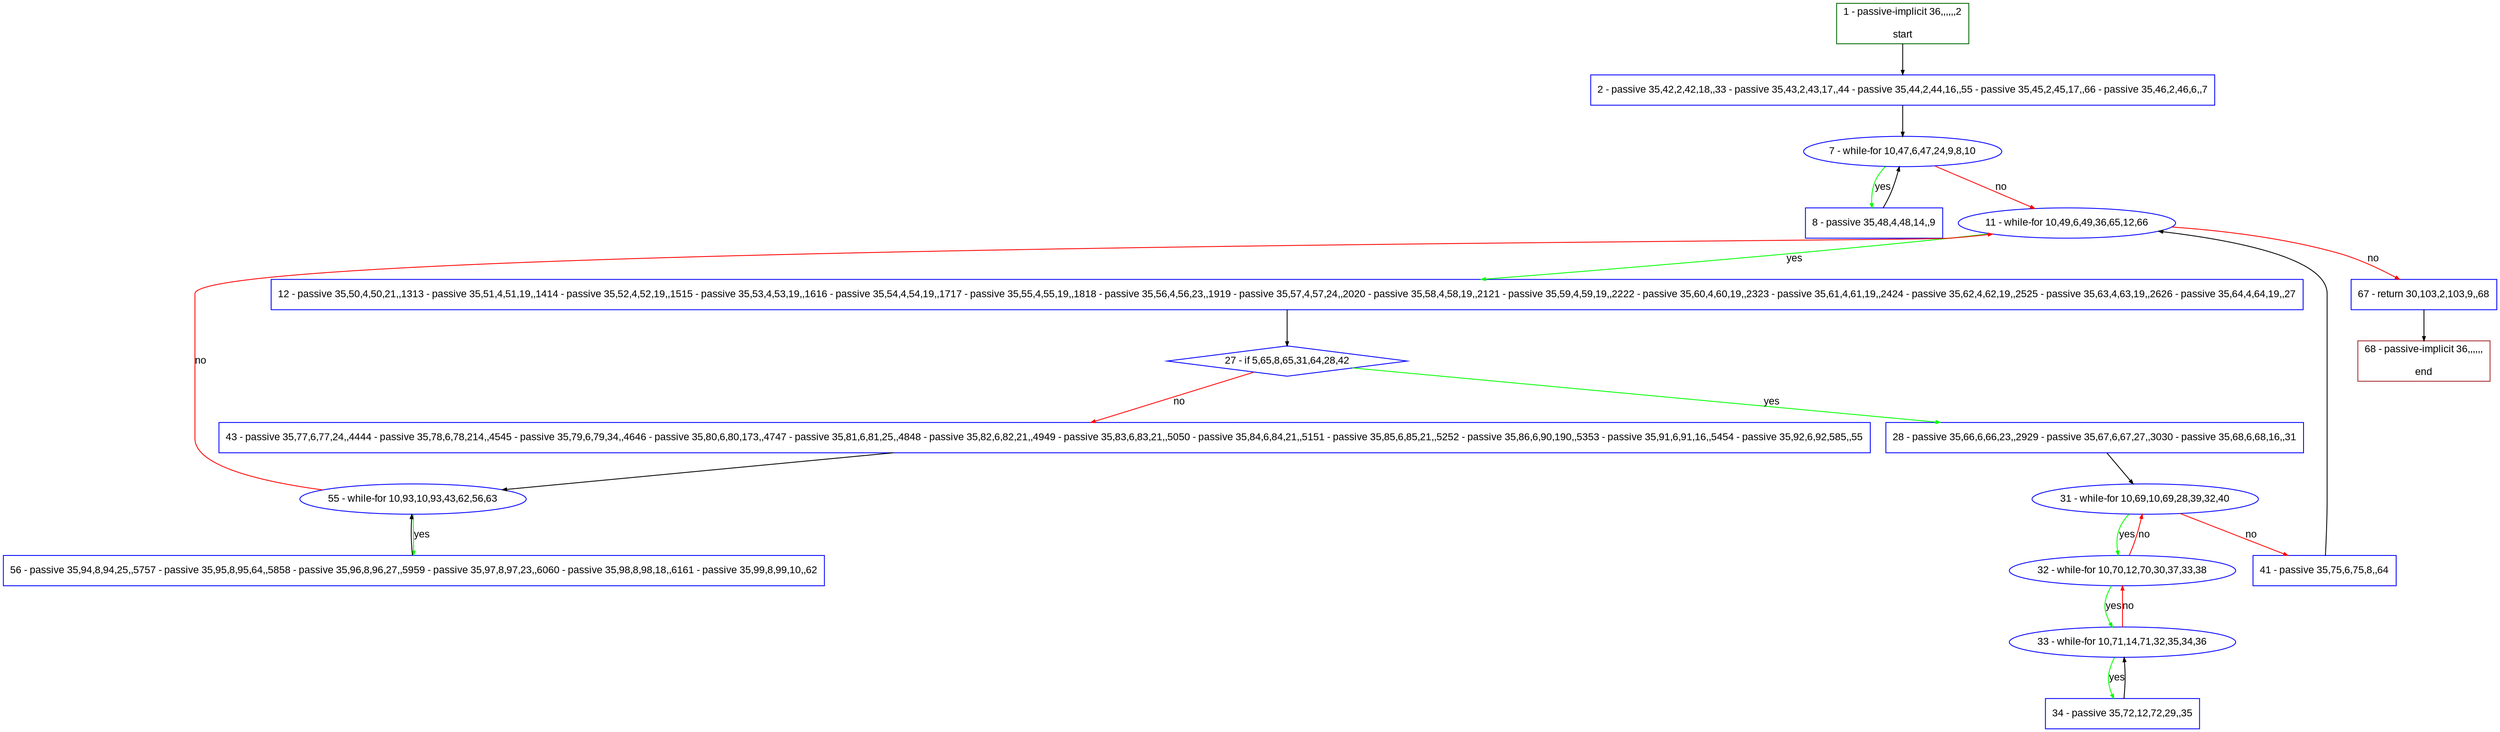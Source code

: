 digraph "" {
  graph [pack="true", label="", fontsize="12", packmode="clust", fontname="Arial", fillcolor="#FFFFCC", bgcolor="white", style="rounded,filled", compound="true"];
  node [node_initialized="no", label="", color="grey", fontsize="12", fillcolor="white", fontname="Arial", style="filled", shape="rectangle", compound="true", fixedsize="false"];
  edge [fontcolor="black", arrowhead="normal", arrowtail="none", arrowsize="0.5", ltail="", label="", color="black", fontsize="12", lhead="", fontname="Arial", dir="forward", compound="true"];
  __N1 [label="2 - passive 35,42,2,42,18,,33 - passive 35,43,2,43,17,,44 - passive 35,44,2,44,16,,55 - passive 35,45,2,45,17,,66 - passive 35,46,2,46,6,,7", color="#0000ff", fillcolor="#ffffff", style="filled", shape="box"];
  __N2 [label="1 - passive-implicit 36,,,,,,2\n\nstart", color="#006400", fillcolor="#ffffff", style="filled", shape="box"];
  __N3 [label="7 - while-for 10,47,6,47,24,9,8,10", color="#0000ff", fillcolor="#ffffff", style="filled", shape="oval"];
  __N4 [label="8 - passive 35,48,4,48,14,,9", color="#0000ff", fillcolor="#ffffff", style="filled", shape="box"];
  __N5 [label="11 - while-for 10,49,6,49,36,65,12,66", color="#0000ff", fillcolor="#ffffff", style="filled", shape="oval"];
  __N6 [label="12 - passive 35,50,4,50,21,,1313 - passive 35,51,4,51,19,,1414 - passive 35,52,4,52,19,,1515 - passive 35,53,4,53,19,,1616 - passive 35,54,4,54,19,,1717 - passive 35,55,4,55,19,,1818 - passive 35,56,4,56,23,,1919 - passive 35,57,4,57,24,,2020 - passive 35,58,4,58,19,,2121 - passive 35,59,4,59,19,,2222 - passive 35,60,4,60,19,,2323 - passive 35,61,4,61,19,,2424 - passive 35,62,4,62,19,,2525 - passive 35,63,4,63,19,,2626 - passive 35,64,4,64,19,,27", color="#0000ff", fillcolor="#ffffff", style="filled", shape="box"];
  __N7 [label="67 - return 30,103,2,103,9,,68", color="#0000ff", fillcolor="#ffffff", style="filled", shape="box"];
  __N8 [label="27 - if 5,65,8,65,31,64,28,42", color="#0000ff", fillcolor="#ffffff", style="filled", shape="diamond"];
  __N9 [label="28 - passive 35,66,6,66,23,,2929 - passive 35,67,6,67,27,,3030 - passive 35,68,6,68,16,,31", color="#0000ff", fillcolor="#ffffff", style="filled", shape="box"];
  __N10 [label="43 - passive 35,77,6,77,24,,4444 - passive 35,78,6,78,214,,4545 - passive 35,79,6,79,34,,4646 - passive 35,80,6,80,173,,4747 - passive 35,81,6,81,25,,4848 - passive 35,82,6,82,21,,4949 - passive 35,83,6,83,21,,5050 - passive 35,84,6,84,21,,5151 - passive 35,85,6,85,21,,5252 - passive 35,86,6,90,190,,5353 - passive 35,91,6,91,16,,5454 - passive 35,92,6,92,585,,55", color="#0000ff", fillcolor="#ffffff", style="filled", shape="box"];
  __N11 [label="31 - while-for 10,69,10,69,28,39,32,40", color="#0000ff", fillcolor="#ffffff", style="filled", shape="oval"];
  __N12 [label="32 - while-for 10,70,12,70,30,37,33,38", color="#0000ff", fillcolor="#ffffff", style="filled", shape="oval"];
  __N13 [label="41 - passive 35,75,6,75,8,,64", color="#0000ff", fillcolor="#ffffff", style="filled", shape="box"];
  __N14 [label="33 - while-for 10,71,14,71,32,35,34,36", color="#0000ff", fillcolor="#ffffff", style="filled", shape="oval"];
  __N15 [label="34 - passive 35,72,12,72,29,,35", color="#0000ff", fillcolor="#ffffff", style="filled", shape="box"];
  __N16 [label="55 - while-for 10,93,10,93,43,62,56,63", color="#0000ff", fillcolor="#ffffff", style="filled", shape="oval"];
  __N17 [label="56 - passive 35,94,8,94,25,,5757 - passive 35,95,8,95,64,,5858 - passive 35,96,8,96,27,,5959 - passive 35,97,8,97,23,,6060 - passive 35,98,8,98,18,,6161 - passive 35,99,8,99,10,,62", color="#0000ff", fillcolor="#ffffff", style="filled", shape="box"];
  __N18 [label="68 - passive-implicit 36,,,,,,\n\nend", color="#a52a2a", fillcolor="#ffffff", style="filled", shape="box"];
  __N2 -> __N1 [arrowhead="normal", arrowtail="none", color="#000000", label="", dir="forward"];
  __N1 -> __N3 [arrowhead="normal", arrowtail="none", color="#000000", label="", dir="forward"];
  __N3 -> __N4 [arrowhead="normal", arrowtail="none", color="#00ff00", label="yes", dir="forward"];
  __N4 -> __N3 [arrowhead="normal", arrowtail="none", color="#000000", label="", dir="forward"];
  __N3 -> __N5 [arrowhead="normal", arrowtail="none", color="#ff0000", label="no", dir="forward"];
  __N5 -> __N6 [arrowhead="normal", arrowtail="none", color="#00ff00", label="yes", dir="forward"];
  __N5 -> __N7 [arrowhead="normal", arrowtail="none", color="#ff0000", label="no", dir="forward"];
  __N6 -> __N8 [arrowhead="normal", arrowtail="none", color="#000000", label="", dir="forward"];
  __N8 -> __N9 [arrowhead="normal", arrowtail="none", color="#00ff00", label="yes", dir="forward"];
  __N8 -> __N10 [arrowhead="normal", arrowtail="none", color="#ff0000", label="no", dir="forward"];
  __N9 -> __N11 [arrowhead="normal", arrowtail="none", color="#000000", label="", dir="forward"];
  __N11 -> __N12 [arrowhead="normal", arrowtail="none", color="#00ff00", label="yes", dir="forward"];
  __N12 -> __N11 [arrowhead="normal", arrowtail="none", color="#ff0000", label="no", dir="forward"];
  __N11 -> __N13 [arrowhead="normal", arrowtail="none", color="#ff0000", label="no", dir="forward"];
  __N12 -> __N14 [arrowhead="normal", arrowtail="none", color="#00ff00", label="yes", dir="forward"];
  __N14 -> __N12 [arrowhead="normal", arrowtail="none", color="#ff0000", label="no", dir="forward"];
  __N14 -> __N15 [arrowhead="normal", arrowtail="none", color="#00ff00", label="yes", dir="forward"];
  __N15 -> __N14 [arrowhead="normal", arrowtail="none", color="#000000", label="", dir="forward"];
  __N13 -> __N5 [arrowhead="normal", arrowtail="none", color="#000000", label="", dir="forward"];
  __N10 -> __N16 [arrowhead="normal", arrowtail="none", color="#000000", label="", dir="forward"];
  __N16 -> __N5 [arrowhead="normal", arrowtail="none", color="#ff0000", label="no", dir="forward"];
  __N16 -> __N17 [arrowhead="normal", arrowtail="none", color="#00ff00", label="yes", dir="forward"];
  __N17 -> __N16 [arrowhead="normal", arrowtail="none", color="#000000", label="", dir="forward"];
  __N7 -> __N18 [arrowhead="normal", arrowtail="none", color="#000000", label="", dir="forward"];
}
